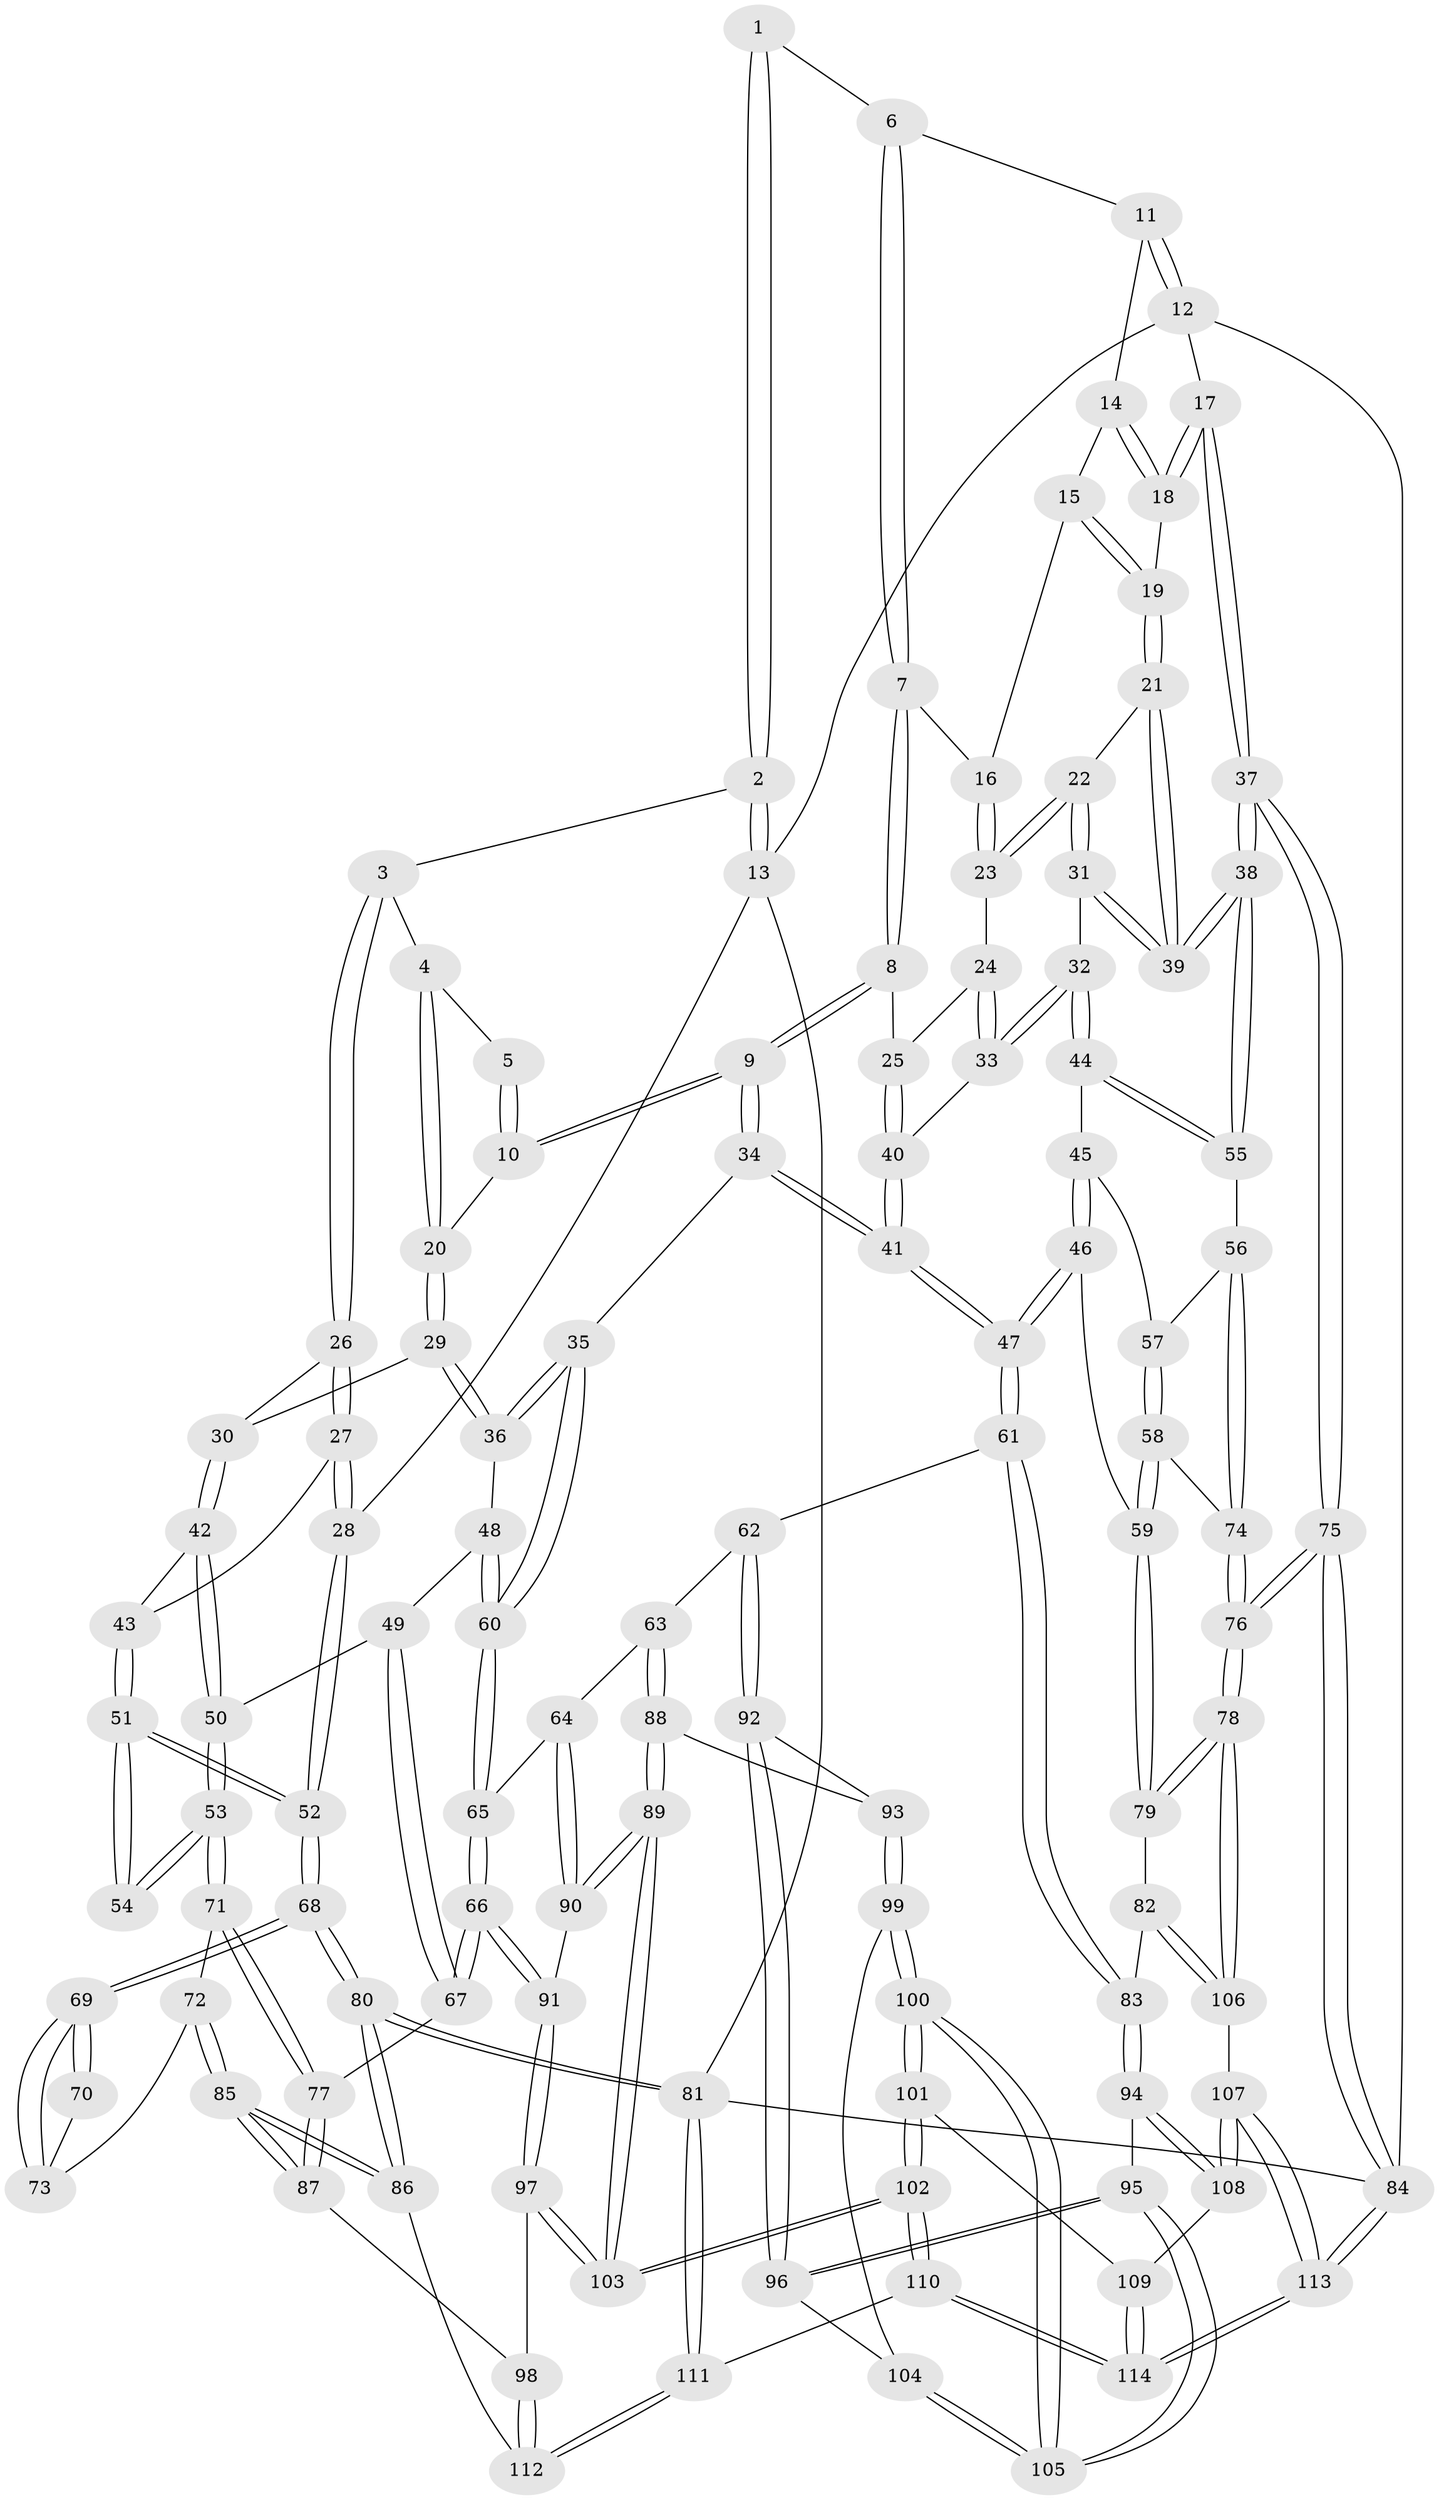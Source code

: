 // coarse degree distribution, {5: 0.02857142857142857, 4: 0.34285714285714286, 3: 0.4857142857142857, 2: 0.08571428571428572, 7: 0.02857142857142857, 1: 0.02857142857142857}
// Generated by graph-tools (version 1.1) at 2025/54/03/04/25 22:54:09]
// undirected, 114 vertices, 282 edges
graph export_dot {
  node [color=gray90,style=filled];
  1 [pos="+0.4511403441710831+0"];
  2 [pos="+0+0"];
  3 [pos="+0.1993956228777204+0.10131032918768462"];
  4 [pos="+0.27930067830753863+0.09245123395211369"];
  5 [pos="+0.4027588407499188+0"];
  6 [pos="+0.6056885183481945+0"];
  7 [pos="+0.628903214358806+0"];
  8 [pos="+0.6041235559198176+0.09924902631281157"];
  9 [pos="+0.518475164226661+0.16468817543337558"];
  10 [pos="+0.3883318094450562+0.15715356560861557"];
  11 [pos="+1+0"];
  12 [pos="+1+0"];
  13 [pos="+0+0"];
  14 [pos="+0.8558528320346811+0.09093297052933447"];
  15 [pos="+0.855519748066007+0.09118496892862538"];
  16 [pos="+0.8243956773650768+0.0954095991118575"];
  17 [pos="+1+0"];
  18 [pos="+1+0.09276901669218032"];
  19 [pos="+0.9298499768990782+0.1887945946772991"];
  20 [pos="+0.3767331679261898+0.1631331131775635"];
  21 [pos="+0.9269642534310316+0.1993940472248291"];
  22 [pos="+0.8851304341499674+0.2262687248877686"];
  23 [pos="+0.8128528417881541+0.16614033511172133"];
  24 [pos="+0.7733894767779712+0.19494182798013795"];
  25 [pos="+0.6057347209819466+0.10182522260520954"];
  26 [pos="+0.19071115378621192+0.1566025687276347"];
  27 [pos="+0+0.2302542081417074"];
  28 [pos="+0+0.1598734027858669"];
  29 [pos="+0.32394738478865126+0.26515184510173484"];
  30 [pos="+0.2281744742514335+0.24092030721966076"];
  31 [pos="+0.8648957860618207+0.2715082501286016"];
  32 [pos="+0.7954893141159581+0.3398971191136825"];
  33 [pos="+0.7689388448474821+0.27891083946326506"];
  34 [pos="+0.4809877788580619+0.3606200984500877"];
  35 [pos="+0.4387506399039098+0.3736656741005687"];
  36 [pos="+0.36394148672225424+0.3378425467306101"];
  37 [pos="+1+0.39602699468957114"];
  38 [pos="+1+0.3824017774861862"];
  39 [pos="+1+0.37114983004997076"];
  40 [pos="+0.6390279131264652+0.2026998359329554"];
  41 [pos="+0.6217265454339611+0.4014697926024925"];
  42 [pos="+0.15382720838148065+0.319664247055132"];
  43 [pos="+0+0.2480763000071037"];
  44 [pos="+0.7952431737076203+0.34112015639242"];
  45 [pos="+0.7715539069429032+0.3686904938184703"];
  46 [pos="+0.674560438439096+0.44466662281410335"];
  47 [pos="+0.6738558440539913+0.4448749724757695"];
  48 [pos="+0.24333801558423698+0.4247756407963119"];
  49 [pos="+0.23611021154627265+0.42851302233632255"];
  50 [pos="+0.16662367992617597+0.41734392766056577"];
  51 [pos="+0.06442607844048477+0.4099291812521291"];
  52 [pos="+0+0.3823418010802619"];
  53 [pos="+0.1418368733049847+0.4398341641518508"];
  54 [pos="+0.09986041918900737+0.43819155472682986"];
  55 [pos="+0.9893954446949277+0.40827849174961345"];
  56 [pos="+0.9226212832464663+0.46756477193385265"];
  57 [pos="+0.8462147061575881+0.4378047142925051"];
  58 [pos="+0.8729821269321504+0.51777846808902"];
  59 [pos="+0.8434257636203704+0.5416166905847639"];
  60 [pos="+0.4087674613767819+0.5101326974602617"];
  61 [pos="+0.6430601030791928+0.5426130863660077"];
  62 [pos="+0.6317248386900818+0.5520211846241996"];
  63 [pos="+0.5271872249689744+0.5757314260841125"];
  64 [pos="+0.4918131736942195+0.5743356370464123"];
  65 [pos="+0.404576943587904+0.556250538116379"];
  66 [pos="+0.356398777287304+0.5993701199899608"];
  67 [pos="+0.2998581778631606+0.5832602220869957"];
  68 [pos="+0+0.4625496952925458"];
  69 [pos="+0+0.46495166326111714"];
  70 [pos="+0.0684613204852722+0.4562722179218636"];
  71 [pos="+0.14177495988813538+0.44310849840442257"];
  72 [pos="+0.056776364926718004+0.568945483372357"];
  73 [pos="+0.03195456077475551+0.5200824014083629"];
  74 [pos="+0.8987198186715355+0.5046743914501008"];
  75 [pos="+1+0.7547868934868044"];
  76 [pos="+1+0.752686885498354"];
  77 [pos="+0.17701278384075816+0.613270149176938"];
  78 [pos="+1+0.7543822344070001"];
  79 [pos="+0.845101499500095+0.5511941143448671"];
  80 [pos="+0+0.8509418259390259"];
  81 [pos="+0+1"];
  82 [pos="+0.7957564662660929+0.6802016503027516"];
  83 [pos="+0.7699866318975779+0.6813610085447188"];
  84 [pos="+1+1"];
  85 [pos="+0.06514479400286867+0.7238818968908479"];
  86 [pos="+0.02725552818905123+0.7569619073341756"];
  87 [pos="+0.07702259687357801+0.7180831787388341"];
  88 [pos="+0.5229221925980845+0.6921182598147329"];
  89 [pos="+0.48860711014095476+0.7016661029196385"];
  90 [pos="+0.48687959680701315+0.6996997371733468"];
  91 [pos="+0.35912600179475035+0.6219679067702922"];
  92 [pos="+0.612227189634102+0.6443960274835656"];
  93 [pos="+0.5269498518374972+0.693339277655507"];
  94 [pos="+0.7358817993639564+0.7242327047924114"];
  95 [pos="+0.7304049706404686+0.726356893419198"];
  96 [pos="+0.6181842330006235+0.7007542194356917"];
  97 [pos="+0.3432223087129445+0.7319087586764517"];
  98 [pos="+0.26347338339630805+0.7473259605212991"];
  99 [pos="+0.539521155930915+0.7074302739881155"];
  100 [pos="+0.582593254992181+0.8657132618439644"];
  101 [pos="+0.5796646377868317+0.8739213885478524"];
  102 [pos="+0.46767325533908016+0.9793163498682258"];
  103 [pos="+0.43620674738975396+0.880770977900089"];
  104 [pos="+0.6142566460961919+0.7088325080014615"];
  105 [pos="+0.5882189580933993+0.8553274481757122"];
  106 [pos="+0.9977501016246625+0.7801501830168118"];
  107 [pos="+0.909421838275294+0.8473296683545657"];
  108 [pos="+0.769040986376824+0.8667179605182582"];
  109 [pos="+0.7675387317689711+0.8677841467070538"];
  110 [pos="+0.42954553529941036+1"];
  111 [pos="+0.41478154265996175+1"];
  112 [pos="+0.2456433074482664+0.925437762655772"];
  113 [pos="+0.7917620772790622+1"];
  114 [pos="+0.7538064329298639+1"];
  1 -- 2;
  1 -- 2;
  1 -- 6;
  2 -- 3;
  2 -- 13;
  2 -- 13;
  3 -- 4;
  3 -- 26;
  3 -- 26;
  4 -- 5;
  4 -- 20;
  4 -- 20;
  5 -- 10;
  5 -- 10;
  6 -- 7;
  6 -- 7;
  6 -- 11;
  7 -- 8;
  7 -- 8;
  7 -- 16;
  8 -- 9;
  8 -- 9;
  8 -- 25;
  9 -- 10;
  9 -- 10;
  9 -- 34;
  9 -- 34;
  10 -- 20;
  11 -- 12;
  11 -- 12;
  11 -- 14;
  12 -- 13;
  12 -- 17;
  12 -- 84;
  13 -- 28;
  13 -- 81;
  14 -- 15;
  14 -- 18;
  14 -- 18;
  15 -- 16;
  15 -- 19;
  15 -- 19;
  16 -- 23;
  16 -- 23;
  17 -- 18;
  17 -- 18;
  17 -- 37;
  17 -- 37;
  18 -- 19;
  19 -- 21;
  19 -- 21;
  20 -- 29;
  20 -- 29;
  21 -- 22;
  21 -- 39;
  21 -- 39;
  22 -- 23;
  22 -- 23;
  22 -- 31;
  22 -- 31;
  23 -- 24;
  24 -- 25;
  24 -- 33;
  24 -- 33;
  25 -- 40;
  25 -- 40;
  26 -- 27;
  26 -- 27;
  26 -- 30;
  27 -- 28;
  27 -- 28;
  27 -- 43;
  28 -- 52;
  28 -- 52;
  29 -- 30;
  29 -- 36;
  29 -- 36;
  30 -- 42;
  30 -- 42;
  31 -- 32;
  31 -- 39;
  31 -- 39;
  32 -- 33;
  32 -- 33;
  32 -- 44;
  32 -- 44;
  33 -- 40;
  34 -- 35;
  34 -- 41;
  34 -- 41;
  35 -- 36;
  35 -- 36;
  35 -- 60;
  35 -- 60;
  36 -- 48;
  37 -- 38;
  37 -- 38;
  37 -- 75;
  37 -- 75;
  38 -- 39;
  38 -- 39;
  38 -- 55;
  38 -- 55;
  40 -- 41;
  40 -- 41;
  41 -- 47;
  41 -- 47;
  42 -- 43;
  42 -- 50;
  42 -- 50;
  43 -- 51;
  43 -- 51;
  44 -- 45;
  44 -- 55;
  44 -- 55;
  45 -- 46;
  45 -- 46;
  45 -- 57;
  46 -- 47;
  46 -- 47;
  46 -- 59;
  47 -- 61;
  47 -- 61;
  48 -- 49;
  48 -- 60;
  48 -- 60;
  49 -- 50;
  49 -- 67;
  49 -- 67;
  50 -- 53;
  50 -- 53;
  51 -- 52;
  51 -- 52;
  51 -- 54;
  51 -- 54;
  52 -- 68;
  52 -- 68;
  53 -- 54;
  53 -- 54;
  53 -- 71;
  53 -- 71;
  55 -- 56;
  56 -- 57;
  56 -- 74;
  56 -- 74;
  57 -- 58;
  57 -- 58;
  58 -- 59;
  58 -- 59;
  58 -- 74;
  59 -- 79;
  59 -- 79;
  60 -- 65;
  60 -- 65;
  61 -- 62;
  61 -- 83;
  61 -- 83;
  62 -- 63;
  62 -- 92;
  62 -- 92;
  63 -- 64;
  63 -- 88;
  63 -- 88;
  64 -- 65;
  64 -- 90;
  64 -- 90;
  65 -- 66;
  65 -- 66;
  66 -- 67;
  66 -- 67;
  66 -- 91;
  66 -- 91;
  67 -- 77;
  68 -- 69;
  68 -- 69;
  68 -- 80;
  68 -- 80;
  69 -- 70;
  69 -- 70;
  69 -- 73;
  69 -- 73;
  70 -- 73;
  71 -- 72;
  71 -- 77;
  71 -- 77;
  72 -- 73;
  72 -- 85;
  72 -- 85;
  74 -- 76;
  74 -- 76;
  75 -- 76;
  75 -- 76;
  75 -- 84;
  75 -- 84;
  76 -- 78;
  76 -- 78;
  77 -- 87;
  77 -- 87;
  78 -- 79;
  78 -- 79;
  78 -- 106;
  78 -- 106;
  79 -- 82;
  80 -- 81;
  80 -- 81;
  80 -- 86;
  80 -- 86;
  81 -- 111;
  81 -- 111;
  81 -- 84;
  82 -- 83;
  82 -- 106;
  82 -- 106;
  83 -- 94;
  83 -- 94;
  84 -- 113;
  84 -- 113;
  85 -- 86;
  85 -- 86;
  85 -- 87;
  85 -- 87;
  86 -- 112;
  87 -- 98;
  88 -- 89;
  88 -- 89;
  88 -- 93;
  89 -- 90;
  89 -- 90;
  89 -- 103;
  89 -- 103;
  90 -- 91;
  91 -- 97;
  91 -- 97;
  92 -- 93;
  92 -- 96;
  92 -- 96;
  93 -- 99;
  93 -- 99;
  94 -- 95;
  94 -- 108;
  94 -- 108;
  95 -- 96;
  95 -- 96;
  95 -- 105;
  95 -- 105;
  96 -- 104;
  97 -- 98;
  97 -- 103;
  97 -- 103;
  98 -- 112;
  98 -- 112;
  99 -- 100;
  99 -- 100;
  99 -- 104;
  100 -- 101;
  100 -- 101;
  100 -- 105;
  100 -- 105;
  101 -- 102;
  101 -- 102;
  101 -- 109;
  102 -- 103;
  102 -- 103;
  102 -- 110;
  102 -- 110;
  104 -- 105;
  104 -- 105;
  106 -- 107;
  107 -- 108;
  107 -- 108;
  107 -- 113;
  107 -- 113;
  108 -- 109;
  109 -- 114;
  109 -- 114;
  110 -- 111;
  110 -- 114;
  110 -- 114;
  111 -- 112;
  111 -- 112;
  113 -- 114;
  113 -- 114;
}
